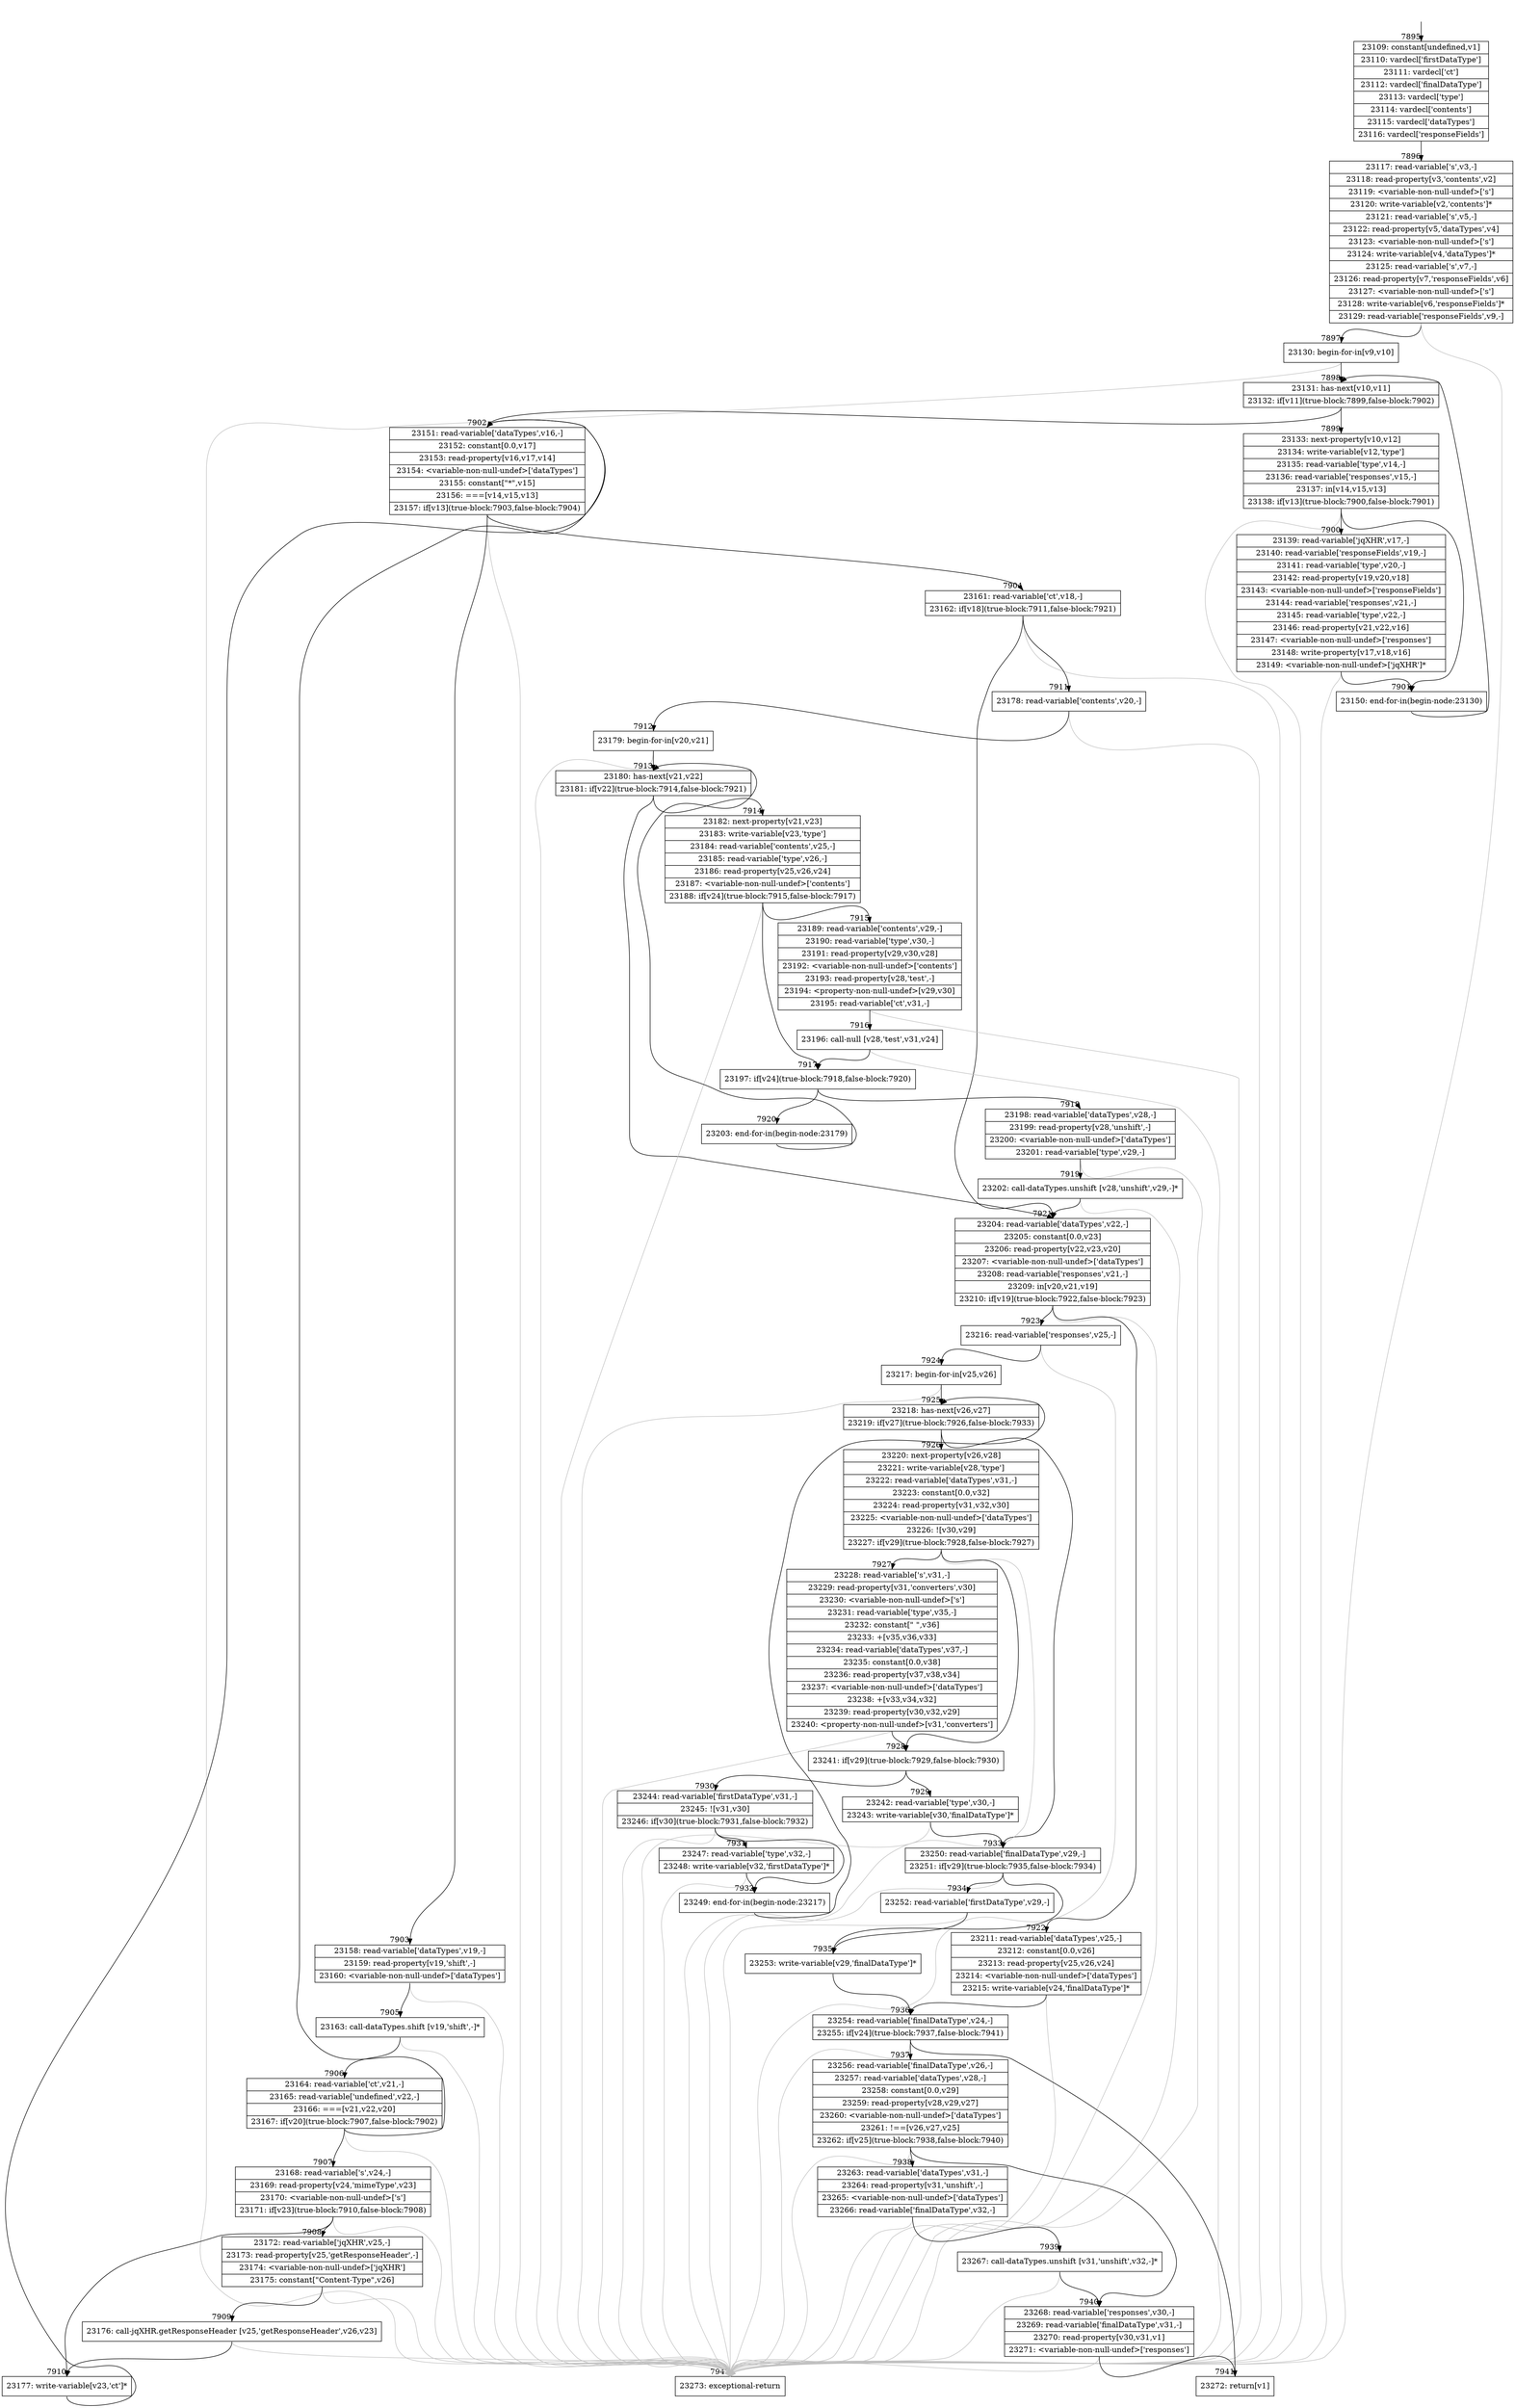 digraph {
rankdir="TD"
BB_entry492[shape=none,label=""];
BB_entry492 -> BB7895 [tailport=s, headport=n, headlabel="    7895"]
BB7895 [shape=record label="{23109: constant[undefined,v1]|23110: vardecl['firstDataType']|23111: vardecl['ct']|23112: vardecl['finalDataType']|23113: vardecl['type']|23114: vardecl['contents']|23115: vardecl['dataTypes']|23116: vardecl['responseFields']}" ] 
BB7895 -> BB7896 [tailport=s, headport=n, headlabel="      7896"]
BB7896 [shape=record label="{23117: read-variable['s',v3,-]|23118: read-property[v3,'contents',v2]|23119: \<variable-non-null-undef\>['s']|23120: write-variable[v2,'contents']*|23121: read-variable['s',v5,-]|23122: read-property[v5,'dataTypes',v4]|23123: \<variable-non-null-undef\>['s']|23124: write-variable[v4,'dataTypes']*|23125: read-variable['s',v7,-]|23126: read-property[v7,'responseFields',v6]|23127: \<variable-non-null-undef\>['s']|23128: write-variable[v6,'responseFields']*|23129: read-variable['responseFields',v9,-]}" ] 
BB7896 -> BB7897 [tailport=s, headport=n, headlabel="      7897"]
BB7896 -> BB7942 [tailport=s, headport=n, color=gray, headlabel="      7942"]
BB7897 [shape=record label="{23130: begin-for-in[v9,v10]}" ] 
BB7897 -> BB7898 [tailport=s, headport=n, headlabel="      7898"]
BB7897 -> BB7942 [tailport=s, headport=n, color=gray]
BB7898 [shape=record label="{23131: has-next[v10,v11]|23132: if[v11](true-block:7899,false-block:7902)}" ] 
BB7898 -> BB7899 [tailport=s, headport=n, headlabel="      7899"]
BB7898 -> BB7902 [tailport=s, headport=n, headlabel="      7902"]
BB7899 [shape=record label="{23133: next-property[v10,v12]|23134: write-variable[v12,'type']|23135: read-variable['type',v14,-]|23136: read-variable['responses',v15,-]|23137: in[v14,v15,v13]|23138: if[v13](true-block:7900,false-block:7901)}" ] 
BB7899 -> BB7900 [tailport=s, headport=n, headlabel="      7900"]
BB7899 -> BB7901 [tailport=s, headport=n, headlabel="      7901"]
BB7899 -> BB7942 [tailport=s, headport=n, color=gray]
BB7900 [shape=record label="{23139: read-variable['jqXHR',v17,-]|23140: read-variable['responseFields',v19,-]|23141: read-variable['type',v20,-]|23142: read-property[v19,v20,v18]|23143: \<variable-non-null-undef\>['responseFields']|23144: read-variable['responses',v21,-]|23145: read-variable['type',v22,-]|23146: read-property[v21,v22,v16]|23147: \<variable-non-null-undef\>['responses']|23148: write-property[v17,v18,v16]|23149: \<variable-non-null-undef\>['jqXHR']*}" ] 
BB7900 -> BB7901 [tailport=s, headport=n]
BB7900 -> BB7942 [tailport=s, headport=n, color=gray]
BB7901 [shape=record label="{23150: end-for-in(begin-node:23130)}" ] 
BB7901 -> BB7898 [tailport=s, headport=n]
BB7902 [shape=record label="{23151: read-variable['dataTypes',v16,-]|23152: constant[0.0,v17]|23153: read-property[v16,v17,v14]|23154: \<variable-non-null-undef\>['dataTypes']|23155: constant[\"*\",v15]|23156: ===[v14,v15,v13]|23157: if[v13](true-block:7903,false-block:7904)}" ] 
BB7902 -> BB7903 [tailport=s, headport=n, headlabel="      7903"]
BB7902 -> BB7904 [tailport=s, headport=n, headlabel="      7904"]
BB7902 -> BB7942 [tailport=s, headport=n, color=gray]
BB7903 [shape=record label="{23158: read-variable['dataTypes',v19,-]|23159: read-property[v19,'shift',-]|23160: \<variable-non-null-undef\>['dataTypes']}" ] 
BB7903 -> BB7905 [tailport=s, headport=n, headlabel="      7905"]
BB7903 -> BB7942 [tailport=s, headport=n, color=gray]
BB7904 [shape=record label="{23161: read-variable['ct',v18,-]|23162: if[v18](true-block:7911,false-block:7921)}" ] 
BB7904 -> BB7911 [tailport=s, headport=n, headlabel="      7911"]
BB7904 -> BB7921 [tailport=s, headport=n, headlabel="      7921"]
BB7904 -> BB7942 [tailport=s, headport=n, color=gray]
BB7905 [shape=record label="{23163: call-dataTypes.shift [v19,'shift',-]*}" ] 
BB7905 -> BB7906 [tailport=s, headport=n, headlabel="      7906"]
BB7905 -> BB7942 [tailport=s, headport=n, color=gray]
BB7906 [shape=record label="{23164: read-variable['ct',v21,-]|23165: read-variable['undefined',v22,-]|23166: ===[v21,v22,v20]|23167: if[v20](true-block:7907,false-block:7902)}" ] 
BB7906 -> BB7907 [tailport=s, headport=n, headlabel="      7907"]
BB7906 -> BB7902 [tailport=s, headport=n]
BB7906 -> BB7942 [tailport=s, headport=n, color=gray]
BB7907 [shape=record label="{23168: read-variable['s',v24,-]|23169: read-property[v24,'mimeType',v23]|23170: \<variable-non-null-undef\>['s']|23171: if[v23](true-block:7910,false-block:7908)}" ] 
BB7907 -> BB7910 [tailport=s, headport=n, headlabel="      7910"]
BB7907 -> BB7908 [tailport=s, headport=n, headlabel="      7908"]
BB7907 -> BB7942 [tailport=s, headport=n, color=gray]
BB7908 [shape=record label="{23172: read-variable['jqXHR',v25,-]|23173: read-property[v25,'getResponseHeader',-]|23174: \<variable-non-null-undef\>['jqXHR']|23175: constant[\"Content-Type\",v26]}" ] 
BB7908 -> BB7909 [tailport=s, headport=n, headlabel="      7909"]
BB7908 -> BB7942 [tailport=s, headport=n, color=gray]
BB7909 [shape=record label="{23176: call-jqXHR.getResponseHeader [v25,'getResponseHeader',v26,v23]}" ] 
BB7909 -> BB7910 [tailport=s, headport=n]
BB7909 -> BB7942 [tailport=s, headport=n, color=gray]
BB7910 [shape=record label="{23177: write-variable[v23,'ct']*}" ] 
BB7910 -> BB7902 [tailport=s, headport=n]
BB7911 [shape=record label="{23178: read-variable['contents',v20,-]}" ] 
BB7911 -> BB7912 [tailport=s, headport=n, headlabel="      7912"]
BB7911 -> BB7942 [tailport=s, headport=n, color=gray]
BB7912 [shape=record label="{23179: begin-for-in[v20,v21]}" ] 
BB7912 -> BB7913 [tailport=s, headport=n, headlabel="      7913"]
BB7912 -> BB7942 [tailport=s, headport=n, color=gray]
BB7913 [shape=record label="{23180: has-next[v21,v22]|23181: if[v22](true-block:7914,false-block:7921)}" ] 
BB7913 -> BB7914 [tailport=s, headport=n, headlabel="      7914"]
BB7913 -> BB7921 [tailport=s, headport=n]
BB7914 [shape=record label="{23182: next-property[v21,v23]|23183: write-variable[v23,'type']|23184: read-variable['contents',v25,-]|23185: read-variable['type',v26,-]|23186: read-property[v25,v26,v24]|23187: \<variable-non-null-undef\>['contents']|23188: if[v24](true-block:7915,false-block:7917)}" ] 
BB7914 -> BB7917 [tailport=s, headport=n, headlabel="      7917"]
BB7914 -> BB7915 [tailport=s, headport=n, headlabel="      7915"]
BB7914 -> BB7942 [tailport=s, headport=n, color=gray]
BB7915 [shape=record label="{23189: read-variable['contents',v29,-]|23190: read-variable['type',v30,-]|23191: read-property[v29,v30,v28]|23192: \<variable-non-null-undef\>['contents']|23193: read-property[v28,'test',-]|23194: \<property-non-null-undef\>[v29,v30]|23195: read-variable['ct',v31,-]}" ] 
BB7915 -> BB7916 [tailport=s, headport=n, headlabel="      7916"]
BB7915 -> BB7942 [tailport=s, headport=n, color=gray]
BB7916 [shape=record label="{23196: call-null [v28,'test',v31,v24]}" ] 
BB7916 -> BB7917 [tailport=s, headport=n]
BB7916 -> BB7942 [tailport=s, headport=n, color=gray]
BB7917 [shape=record label="{23197: if[v24](true-block:7918,false-block:7920)}" ] 
BB7917 -> BB7918 [tailport=s, headport=n, headlabel="      7918"]
BB7917 -> BB7920 [tailport=s, headport=n, headlabel="      7920"]
BB7918 [shape=record label="{23198: read-variable['dataTypes',v28,-]|23199: read-property[v28,'unshift',-]|23200: \<variable-non-null-undef\>['dataTypes']|23201: read-variable['type',v29,-]}" ] 
BB7918 -> BB7919 [tailport=s, headport=n, headlabel="      7919"]
BB7918 -> BB7942 [tailport=s, headport=n, color=gray]
BB7919 [shape=record label="{23202: call-dataTypes.unshift [v28,'unshift',v29,-]*}" ] 
BB7919 -> BB7921 [tailport=s, headport=n]
BB7919 -> BB7942 [tailport=s, headport=n, color=gray]
BB7920 [shape=record label="{23203: end-for-in(begin-node:23179)}" ] 
BB7920 -> BB7913 [tailport=s, headport=n]
BB7921 [shape=record label="{23204: read-variable['dataTypes',v22,-]|23205: constant[0.0,v23]|23206: read-property[v22,v23,v20]|23207: \<variable-non-null-undef\>['dataTypes']|23208: read-variable['responses',v21,-]|23209: in[v20,v21,v19]|23210: if[v19](true-block:7922,false-block:7923)}" ] 
BB7921 -> BB7922 [tailport=s, headport=n, headlabel="      7922"]
BB7921 -> BB7923 [tailport=s, headport=n, headlabel="      7923"]
BB7921 -> BB7942 [tailport=s, headport=n, color=gray]
BB7922 [shape=record label="{23211: read-variable['dataTypes',v25,-]|23212: constant[0.0,v26]|23213: read-property[v25,v26,v24]|23214: \<variable-non-null-undef\>['dataTypes']|23215: write-variable[v24,'finalDataType']*}" ] 
BB7922 -> BB7936 [tailport=s, headport=n, headlabel="      7936"]
BB7922 -> BB7942 [tailport=s, headport=n, color=gray]
BB7923 [shape=record label="{23216: read-variable['responses',v25,-]}" ] 
BB7923 -> BB7924 [tailport=s, headport=n, headlabel="      7924"]
BB7923 -> BB7942 [tailport=s, headport=n, color=gray]
BB7924 [shape=record label="{23217: begin-for-in[v25,v26]}" ] 
BB7924 -> BB7925 [tailport=s, headport=n, headlabel="      7925"]
BB7924 -> BB7942 [tailport=s, headport=n, color=gray]
BB7925 [shape=record label="{23218: has-next[v26,v27]|23219: if[v27](true-block:7926,false-block:7933)}" ] 
BB7925 -> BB7926 [tailport=s, headport=n, headlabel="      7926"]
BB7925 -> BB7933 [tailport=s, headport=n, headlabel="      7933"]
BB7926 [shape=record label="{23220: next-property[v26,v28]|23221: write-variable[v28,'type']|23222: read-variable['dataTypes',v31,-]|23223: constant[0.0,v32]|23224: read-property[v31,v32,v30]|23225: \<variable-non-null-undef\>['dataTypes']|23226: ![v30,v29]|23227: if[v29](true-block:7928,false-block:7927)}" ] 
BB7926 -> BB7928 [tailport=s, headport=n, headlabel="      7928"]
BB7926 -> BB7927 [tailport=s, headport=n, headlabel="      7927"]
BB7926 -> BB7942 [tailport=s, headport=n, color=gray]
BB7927 [shape=record label="{23228: read-variable['s',v31,-]|23229: read-property[v31,'converters',v30]|23230: \<variable-non-null-undef\>['s']|23231: read-variable['type',v35,-]|23232: constant[\" \",v36]|23233: +[v35,v36,v33]|23234: read-variable['dataTypes',v37,-]|23235: constant[0.0,v38]|23236: read-property[v37,v38,v34]|23237: \<variable-non-null-undef\>['dataTypes']|23238: +[v33,v34,v32]|23239: read-property[v30,v32,v29]|23240: \<property-non-null-undef\>[v31,'converters']}" ] 
BB7927 -> BB7928 [tailport=s, headport=n]
BB7927 -> BB7942 [tailport=s, headport=n, color=gray]
BB7928 [shape=record label="{23241: if[v29](true-block:7929,false-block:7930)}" ] 
BB7928 -> BB7929 [tailport=s, headport=n, headlabel="      7929"]
BB7928 -> BB7930 [tailport=s, headport=n, headlabel="      7930"]
BB7929 [shape=record label="{23242: read-variable['type',v30,-]|23243: write-variable[v30,'finalDataType']*}" ] 
BB7929 -> BB7933 [tailport=s, headport=n]
BB7929 -> BB7942 [tailport=s, headport=n, color=gray]
BB7930 [shape=record label="{23244: read-variable['firstDataType',v31,-]|23245: ![v31,v30]|23246: if[v30](true-block:7931,false-block:7932)}" ] 
BB7930 -> BB7931 [tailport=s, headport=n, headlabel="      7931"]
BB7930 -> BB7932 [tailport=s, headport=n, headlabel="      7932"]
BB7930 -> BB7942 [tailport=s, headport=n, color=gray]
BB7931 [shape=record label="{23247: read-variable['type',v32,-]|23248: write-variable[v32,'firstDataType']*}" ] 
BB7931 -> BB7932 [tailport=s, headport=n]
BB7931 -> BB7942 [tailport=s, headport=n, color=gray]
BB7932 [shape=record label="{23249: end-for-in(begin-node:23217)}" ] 
BB7932 -> BB7925 [tailport=s, headport=n]
BB7933 [shape=record label="{23250: read-variable['finalDataType',v29,-]|23251: if[v29](true-block:7935,false-block:7934)}" ] 
BB7933 -> BB7935 [tailport=s, headport=n, headlabel="      7935"]
BB7933 -> BB7934 [tailport=s, headport=n, headlabel="      7934"]
BB7933 -> BB7942 [tailport=s, headport=n, color=gray]
BB7934 [shape=record label="{23252: read-variable['firstDataType',v29,-]}" ] 
BB7934 -> BB7935 [tailport=s, headport=n]
BB7934 -> BB7942 [tailport=s, headport=n, color=gray]
BB7935 [shape=record label="{23253: write-variable[v29,'finalDataType']*}" ] 
BB7935 -> BB7936 [tailport=s, headport=n]
BB7936 [shape=record label="{23254: read-variable['finalDataType',v24,-]|23255: if[v24](true-block:7937,false-block:7941)}" ] 
BB7936 -> BB7937 [tailport=s, headport=n, headlabel="      7937"]
BB7936 -> BB7941 [tailport=s, headport=n, headlabel="      7941"]
BB7936 -> BB7942 [tailport=s, headport=n, color=gray]
BB7937 [shape=record label="{23256: read-variable['finalDataType',v26,-]|23257: read-variable['dataTypes',v28,-]|23258: constant[0.0,v29]|23259: read-property[v28,v29,v27]|23260: \<variable-non-null-undef\>['dataTypes']|23261: !==[v26,v27,v25]|23262: if[v25](true-block:7938,false-block:7940)}" ] 
BB7937 -> BB7938 [tailport=s, headport=n, headlabel="      7938"]
BB7937 -> BB7940 [tailport=s, headport=n, headlabel="      7940"]
BB7937 -> BB7942 [tailport=s, headport=n, color=gray]
BB7938 [shape=record label="{23263: read-variable['dataTypes',v31,-]|23264: read-property[v31,'unshift',-]|23265: \<variable-non-null-undef\>['dataTypes']|23266: read-variable['finalDataType',v32,-]}" ] 
BB7938 -> BB7939 [tailport=s, headport=n, headlabel="      7939"]
BB7938 -> BB7942 [tailport=s, headport=n, color=gray]
BB7939 [shape=record label="{23267: call-dataTypes.unshift [v31,'unshift',v32,-]*}" ] 
BB7939 -> BB7940 [tailport=s, headport=n]
BB7939 -> BB7942 [tailport=s, headport=n, color=gray]
BB7940 [shape=record label="{23268: read-variable['responses',v30,-]|23269: read-variable['finalDataType',v31,-]|23270: read-property[v30,v31,v1]|23271: \<variable-non-null-undef\>['responses']}" ] 
BB7940 -> BB7941 [tailport=s, headport=n]
BB7940 -> BB7942 [tailport=s, headport=n, color=gray]
BB7941 [shape=record label="{23272: return[v1]}" ] 
BB7942 [shape=record label="{23273: exceptional-return}" ] 
//#$~ 8173
}
